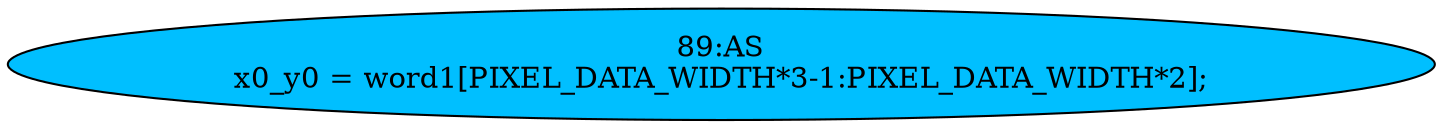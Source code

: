 strict digraph "" {
	node [label="\N"];
	"89:AS"	 [ast="<pyverilog.vparser.ast.Assign object at 0x7f3b5a8be190>",
		def_var="['x0_y0']",
		fillcolor=deepskyblue,
		label="89:AS
x0_y0 = word1[PIXEL_DATA_WIDTH*3-1:PIXEL_DATA_WIDTH*2];",
		statements="[]",
		style=filled,
		typ=Assign,
		use_var="['word1', 'PIXEL_DATA_WIDTH']"];
}
